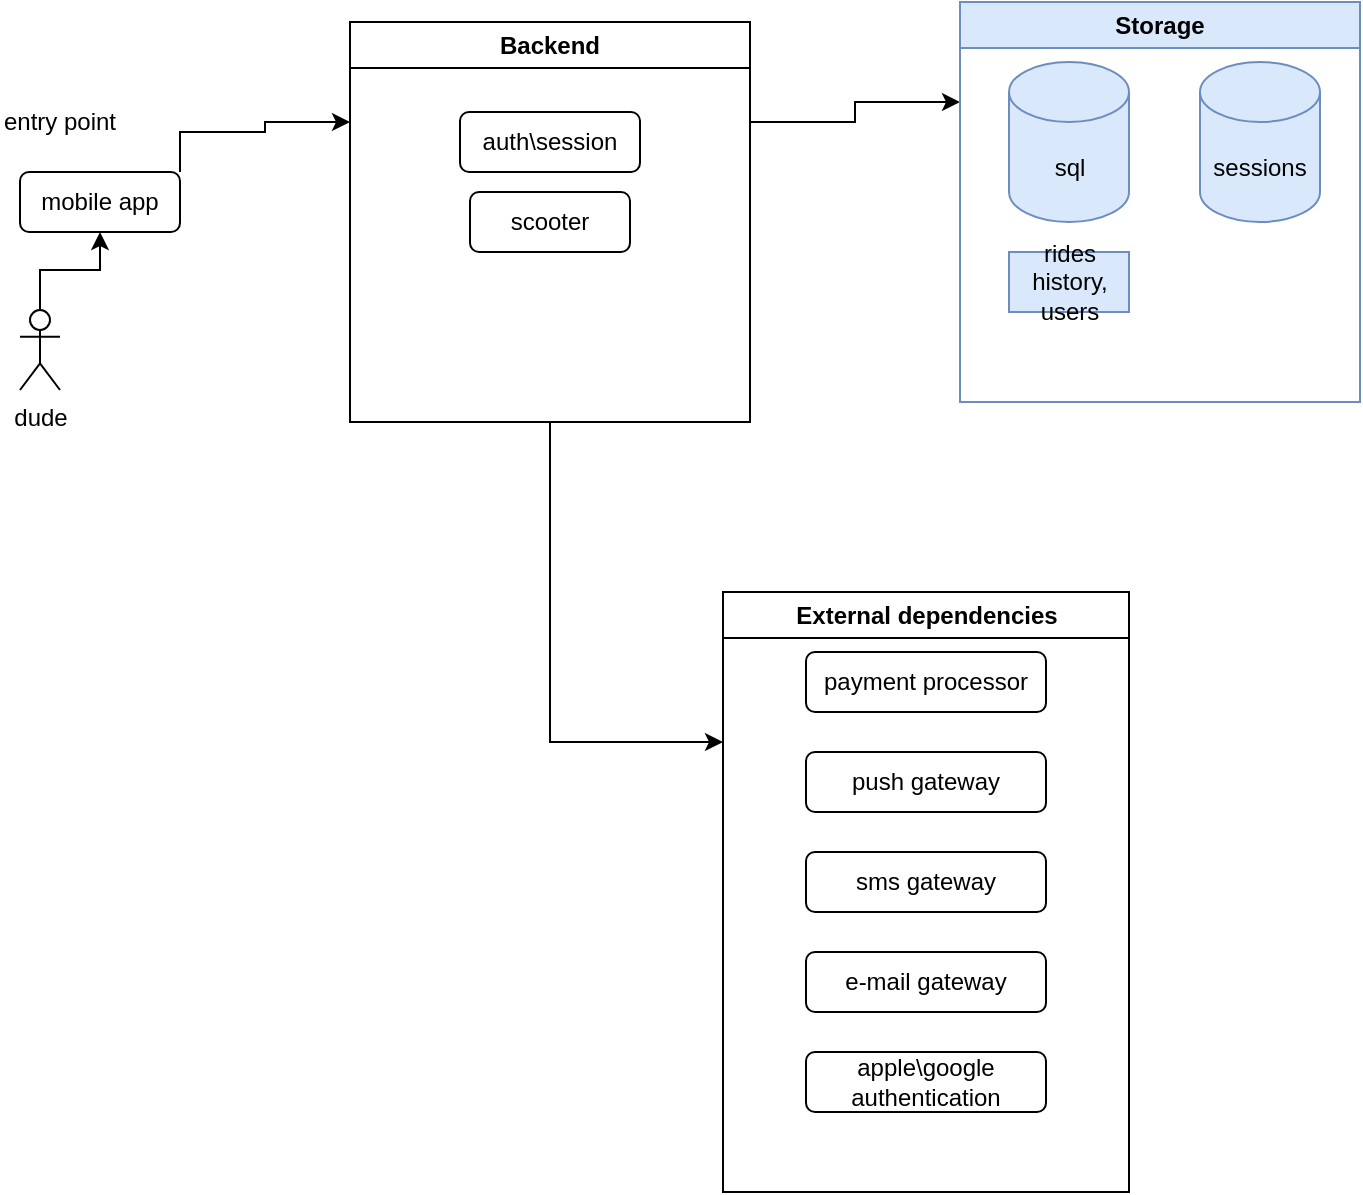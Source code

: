 <mxfile version="21.6.2" type="github">
  <diagram name="Page-1" id="Am2LJb5aJQRjsUZjBQBN">
    <mxGraphModel dx="1221" dy="786" grid="1" gridSize="10" guides="1" tooltips="1" connect="1" arrows="1" fold="1" page="1" pageScale="1" pageWidth="827" pageHeight="1169" background="none" math="0" shadow="0">
      <root>
        <mxCell id="0" />
        <mxCell id="1" parent="0" />
        <mxCell id="fov3lNXXls2dyVqmJNGs-14" style="edgeStyle=orthogonalEdgeStyle;rounded=0;orthogonalLoop=1;jettySize=auto;html=1;exitX=0.5;exitY=0;exitDx=0;exitDy=0;exitPerimeter=0;entryX=0.5;entryY=1;entryDx=0;entryDy=0;" edge="1" parent="1" source="q9BPsh-HXrNiZBPe5cC2-1" target="q9BPsh-HXrNiZBPe5cC2-10">
          <mxGeometry relative="1" as="geometry" />
        </mxCell>
        <mxCell id="q9BPsh-HXrNiZBPe5cC2-1" value="dude" style="shape=umlActor;verticalLabelPosition=bottom;verticalAlign=top;html=1;outlineConnect=0;" parent="1" vertex="1">
          <mxGeometry x="30" y="179" width="20" height="40" as="geometry" />
        </mxCell>
        <mxCell id="q9BPsh-HXrNiZBPe5cC2-9" value="auth\session" style="rounded=1;whiteSpace=wrap;html=1;" parent="1" vertex="1">
          <mxGeometry x="250" y="80" width="90" height="30" as="geometry" />
        </mxCell>
        <mxCell id="q9BPsh-HXrNiZBPe5cC2-11" style="edgeStyle=orthogonalEdgeStyle;rounded=0;orthogonalLoop=1;jettySize=auto;html=1;exitX=1;exitY=0;exitDx=0;exitDy=0;entryX=0;entryY=0.25;entryDx=0;entryDy=0;" parent="1" source="q9BPsh-HXrNiZBPe5cC2-10" target="fov3lNXXls2dyVqmJNGs-4" edge="1">
          <mxGeometry relative="1" as="geometry">
            <mxPoint x="228.83" y="89.24" as="targetPoint" />
          </mxGeometry>
        </mxCell>
        <mxCell id="q9BPsh-HXrNiZBPe5cC2-10" value="mobile app" style="rounded=1;whiteSpace=wrap;html=1;" parent="1" vertex="1">
          <mxGeometry x="30" y="110" width="80" height="30" as="geometry" />
        </mxCell>
        <mxCell id="q9BPsh-HXrNiZBPe5cC2-12" value="scooter" style="rounded=1;whiteSpace=wrap;html=1;" parent="1" vertex="1">
          <mxGeometry x="255" y="120" width="80" height="30" as="geometry" />
        </mxCell>
        <mxCell id="q9BPsh-HXrNiZBPe5cC2-15" value="payment processor" style="rounded=1;whiteSpace=wrap;html=1;" parent="1" vertex="1">
          <mxGeometry x="423" y="350" width="120" height="30" as="geometry" />
        </mxCell>
        <mxCell id="q9BPsh-HXrNiZBPe5cC2-16" value="push gateway" style="rounded=1;whiteSpace=wrap;html=1;" parent="1" vertex="1">
          <mxGeometry x="423" y="400" width="120" height="30" as="geometry" />
        </mxCell>
        <mxCell id="q9BPsh-HXrNiZBPe5cC2-17" value="sms gateway" style="rounded=1;whiteSpace=wrap;html=1;" parent="1" vertex="1">
          <mxGeometry x="423" y="450" width="120" height="30" as="geometry" />
        </mxCell>
        <mxCell id="q9BPsh-HXrNiZBPe5cC2-20" value="e-mail gateway" style="rounded=1;whiteSpace=wrap;html=1;" parent="1" vertex="1">
          <mxGeometry x="423" y="500" width="120" height="30" as="geometry" />
        </mxCell>
        <mxCell id="fov3lNXXls2dyVqmJNGs-18" style="edgeStyle=orthogonalEdgeStyle;rounded=0;orthogonalLoop=1;jettySize=auto;html=1;exitX=1;exitY=0.25;exitDx=0;exitDy=0;entryX=0;entryY=0.25;entryDx=0;entryDy=0;" edge="1" parent="1" source="fov3lNXXls2dyVqmJNGs-4" target="fov3lNXXls2dyVqmJNGs-16">
          <mxGeometry relative="1" as="geometry" />
        </mxCell>
        <mxCell id="fov3lNXXls2dyVqmJNGs-19" style="edgeStyle=orthogonalEdgeStyle;rounded=0;orthogonalLoop=1;jettySize=auto;html=1;exitX=0.5;exitY=1;exitDx=0;exitDy=0;entryX=0;entryY=0.25;entryDx=0;entryDy=0;" edge="1" parent="1" source="fov3lNXXls2dyVqmJNGs-4" target="fov3lNXXls2dyVqmJNGs-5">
          <mxGeometry relative="1" as="geometry" />
        </mxCell>
        <mxCell id="fov3lNXXls2dyVqmJNGs-4" value="Backend" style="swimlane;whiteSpace=wrap;html=1;" vertex="1" parent="1">
          <mxGeometry x="195" y="35" width="200" height="200" as="geometry" />
        </mxCell>
        <mxCell id="fov3lNXXls2dyVqmJNGs-5" value="External dependencies" style="swimlane;whiteSpace=wrap;html=1;" vertex="1" parent="1">
          <mxGeometry x="381.5" y="320" width="203" height="300" as="geometry">
            <mxRectangle x="381.5" y="320" width="170" height="30" as="alternateBounds" />
          </mxGeometry>
        </mxCell>
        <mxCell id="fov3lNXXls2dyVqmJNGs-15" value="apple\google authentication" style="rounded=1;whiteSpace=wrap;html=1;" vertex="1" parent="fov3lNXXls2dyVqmJNGs-5">
          <mxGeometry x="41.5" y="230" width="120" height="30" as="geometry" />
        </mxCell>
        <mxCell id="fov3lNXXls2dyVqmJNGs-7" value="entry point" style="text;html=1;strokeColor=none;fillColor=none;align=center;verticalAlign=middle;whiteSpace=wrap;rounded=0;" vertex="1" parent="1">
          <mxGeometry x="20" y="70" width="60" height="30" as="geometry" />
        </mxCell>
        <mxCell id="fov3lNXXls2dyVqmJNGs-16" value="Storage" style="swimlane;whiteSpace=wrap;html=1;fillColor=#dae8fc;strokeColor=#6c8ebf;" vertex="1" parent="1">
          <mxGeometry x="500" y="25" width="200" height="200" as="geometry" />
        </mxCell>
        <mxCell id="fov3lNXXls2dyVqmJNGs-20" value="sql" style="shape=cylinder3;whiteSpace=wrap;html=1;boundedLbl=1;backgroundOutline=1;size=15;fillColor=#dae8fc;strokeColor=#6c8ebf;" vertex="1" parent="fov3lNXXls2dyVqmJNGs-16">
          <mxGeometry x="24.5" y="30" width="60" height="80" as="geometry" />
        </mxCell>
        <mxCell id="fov3lNXXls2dyVqmJNGs-21" value="rides history, users" style="text;html=1;strokeColor=#6c8ebf;fillColor=#dae8fc;align=center;verticalAlign=middle;whiteSpace=wrap;rounded=0;" vertex="1" parent="fov3lNXXls2dyVqmJNGs-16">
          <mxGeometry x="24.5" y="125" width="60" height="30" as="geometry" />
        </mxCell>
        <mxCell id="fov3lNXXls2dyVqmJNGs-22" value="sessions" style="shape=cylinder3;whiteSpace=wrap;html=1;boundedLbl=1;backgroundOutline=1;size=15;fillColor=#dae8fc;strokeColor=#6c8ebf;" vertex="1" parent="fov3lNXXls2dyVqmJNGs-16">
          <mxGeometry x="120" y="30" width="60" height="80" as="geometry" />
        </mxCell>
      </root>
    </mxGraphModel>
  </diagram>
</mxfile>

